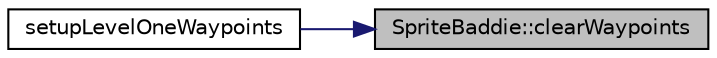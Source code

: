digraph "SpriteBaddie::clearWaypoints"
{
 // LATEX_PDF_SIZE
  edge [fontname="Helvetica",fontsize="10",labelfontname="Helvetica",labelfontsize="10"];
  node [fontname="Helvetica",fontsize="10",shape=record];
  rankdir="RL";
  Node1 [label="SpriteBaddie::clearWaypoints",height=0.2,width=0.4,color="black", fillcolor="grey75", style="filled", fontcolor="black",tooltip=" "];
  Node1 -> Node2 [dir="back",color="midnightblue",fontsize="10",style="solid",fontname="Helvetica"];
  Node2 [label="setupLevelOneWaypoints",height=0.2,width=0.4,color="black", fillcolor="white", style="filled",URL="$_level_one_8cpp.html#a43ed097a987340b8bd0819c06b84cdea",tooltip="Randomly selects from a set of three different routes the baddies can take..."];
}
